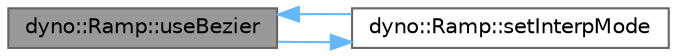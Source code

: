 digraph "dyno::Ramp::useBezier"
{
 // LATEX_PDF_SIZE
  bgcolor="transparent";
  edge [fontname=Helvetica,fontsize=10,labelfontname=Helvetica,labelfontsize=10];
  node [fontname=Helvetica,fontsize=10,shape=box,height=0.2,width=0.4];
  rankdir="LR";
  Node1 [id="Node000001",label="dyno::Ramp::useBezier",height=0.2,width=0.4,color="gray40", fillcolor="grey60", style="filled", fontcolor="black",tooltip=" "];
  Node1 -> Node2 [id="edge1_Node000001_Node000002",color="steelblue1",style="solid",tooltip=" "];
  Node2 [id="Node000002",label="dyno::Ramp::setInterpMode",height=0.2,width=0.4,color="grey40", fillcolor="white", style="filled",URL="$classdyno_1_1_ramp.html#ac8ec540c405640e08fcfb356a350633b",tooltip=" "];
  Node2 -> Node1 [id="edge2_Node000002_Node000001",color="steelblue1",style="solid",tooltip=" "];
}
